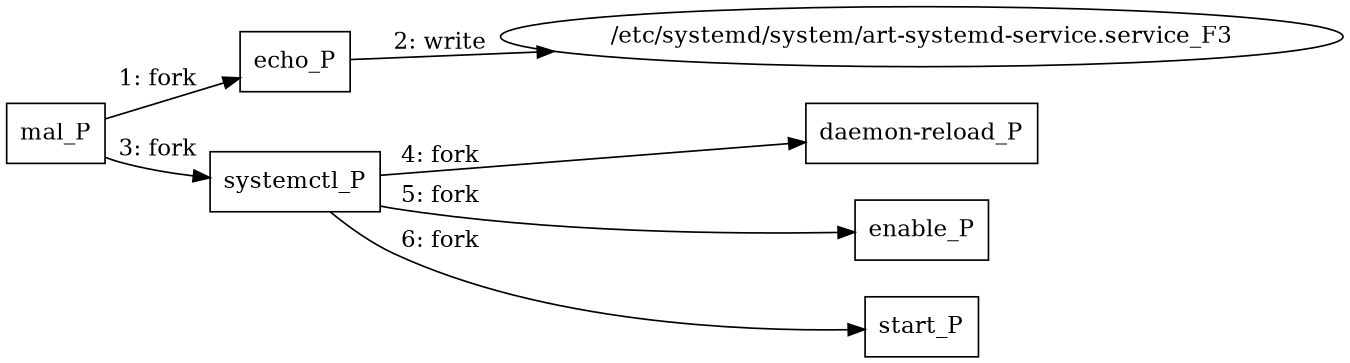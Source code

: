 digraph "T1543.002" {
rankdir="LR"
size="9"
fixedsize="false"
splines="true"
nodesep=0.3
ranksep=0
fontsize=10
overlap="scalexy"
engine= "neato"
	"mal_P" [node_type=Process shape=box]
	"echo_P" [node_type=Process shape=box]
	"systemctl_P" [node_type=Process shape=box]
	"daemon-reload_P" [node_type=Process shape=box]
	"enable_P" [node_type=Process shape=box]
	"start_P" [node_type=Process shape=box]
	"/etc/systemd/system/art-systemd-service.service_F3" [node_type=File shape=ellipse]
	"mal_P" -> "echo_P" [label="1: fork"]
	"echo_P" -> "/etc/systemd/system/art-systemd-service.service_F3" [label="2: write"]
	"mal_P" -> "systemctl_P" [label="3: fork"]
	"systemctl_P" -> "daemon-reload_P" [label="4: fork"]
	"systemctl_P" -> "enable_P" [label="5: fork"]
	"systemctl_P" -> "start_P" [label="6: fork"]
}
